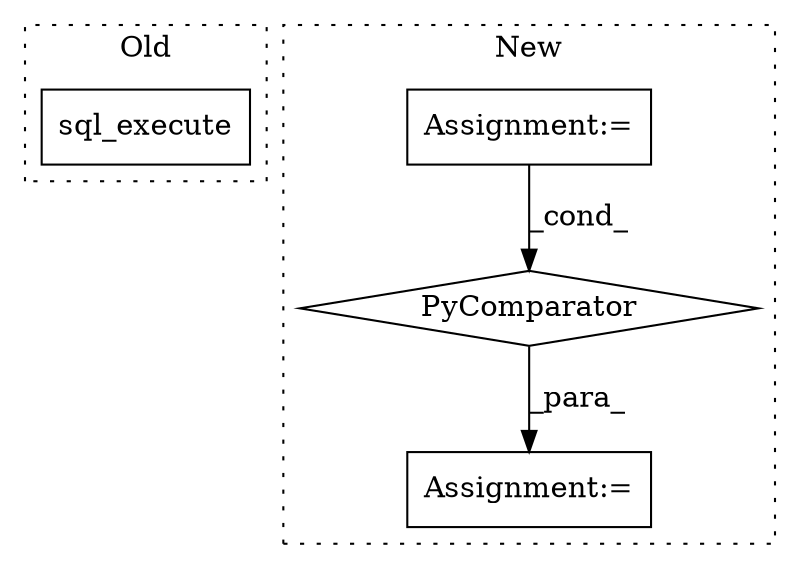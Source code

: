digraph G {
subgraph cluster0 {
1 [label="sql_execute" a="32" s="28398,28588" l="12,2" shape="box"];
label = "Old";
style="dotted";
}
subgraph cluster1 {
2 [label="PyComparator" a="113" s="29278" l="26" shape="diamond"];
3 [label="Assignment:=" a="7" s="28764" l="1" shape="box"];
4 [label="Assignment:=" a="7" s="29155" l="23" shape="box"];
label = "New";
style="dotted";
}
2 -> 4 [label="_para_"];
3 -> 2 [label="_cond_"];
}